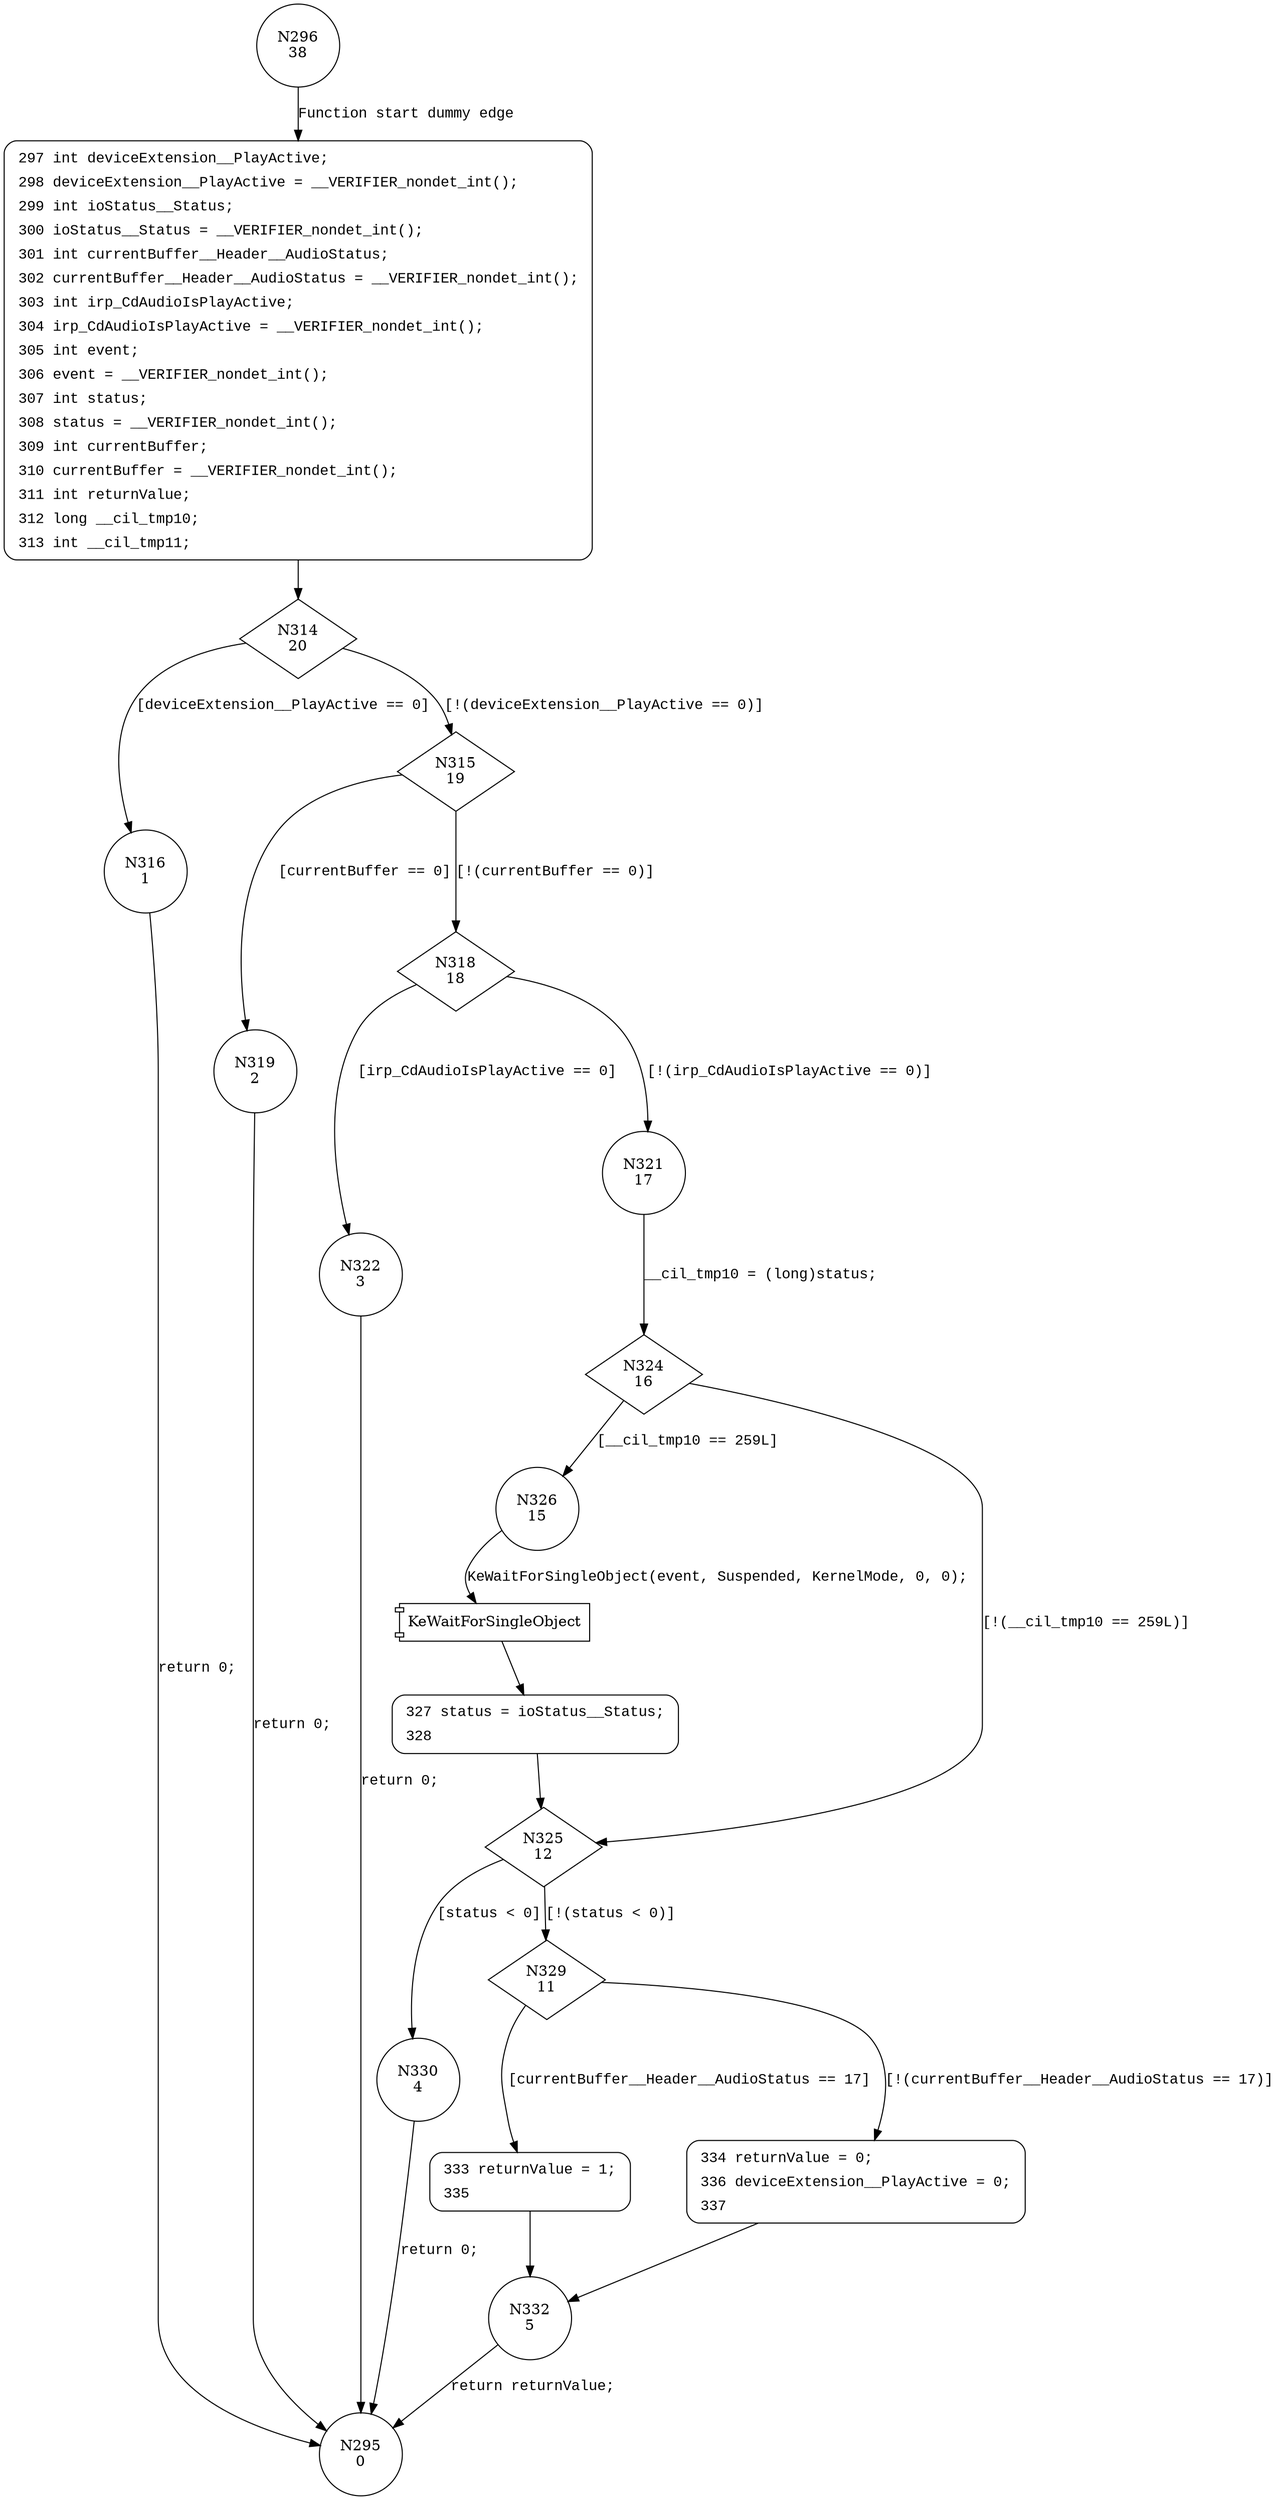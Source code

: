 digraph CdAudioIsPlayActive {
296 [shape="circle" label="N296\n38"]
297 [shape="circle" label="N297\n37"]
314 [shape="diamond" label="N314\n20"]
316 [shape="circle" label="N316\n1"]
315 [shape="diamond" label="N315\n19"]
319 [shape="circle" label="N319\n2"]
318 [shape="diamond" label="N318\n18"]
322 [shape="circle" label="N322\n3"]
321 [shape="circle" label="N321\n17"]
324 [shape="diamond" label="N324\n16"]
326 [shape="circle" label="N326\n15"]
325 [shape="diamond" label="N325\n12"]
330 [shape="circle" label="N330\n4"]
329 [shape="diamond" label="N329\n11"]
333 [shape="circle" label="N333\n7"]
334 [shape="circle" label="N334\n10"]
332 [shape="circle" label="N332\n5"]
295 [shape="circle" label="N295\n0"]
327 [shape="circle" label="N327\n14"]
297 [style="filled,bold" penwidth="1" fillcolor="white" fontname="Courier New" shape="Mrecord" label=<<table border="0" cellborder="0" cellpadding="3" bgcolor="white"><tr><td align="right">297</td><td align="left">int deviceExtension__PlayActive;</td></tr><tr><td align="right">298</td><td align="left">deviceExtension__PlayActive = __VERIFIER_nondet_int();</td></tr><tr><td align="right">299</td><td align="left">int ioStatus__Status;</td></tr><tr><td align="right">300</td><td align="left">ioStatus__Status = __VERIFIER_nondet_int();</td></tr><tr><td align="right">301</td><td align="left">int currentBuffer__Header__AudioStatus;</td></tr><tr><td align="right">302</td><td align="left">currentBuffer__Header__AudioStatus = __VERIFIER_nondet_int();</td></tr><tr><td align="right">303</td><td align="left">int irp_CdAudioIsPlayActive;</td></tr><tr><td align="right">304</td><td align="left">irp_CdAudioIsPlayActive = __VERIFIER_nondet_int();</td></tr><tr><td align="right">305</td><td align="left">int event;</td></tr><tr><td align="right">306</td><td align="left">event = __VERIFIER_nondet_int();</td></tr><tr><td align="right">307</td><td align="left">int status;</td></tr><tr><td align="right">308</td><td align="left">status = __VERIFIER_nondet_int();</td></tr><tr><td align="right">309</td><td align="left">int currentBuffer;</td></tr><tr><td align="right">310</td><td align="left">currentBuffer = __VERIFIER_nondet_int();</td></tr><tr><td align="right">311</td><td align="left">int returnValue;</td></tr><tr><td align="right">312</td><td align="left">long __cil_tmp10;</td></tr><tr><td align="right">313</td><td align="left">int __cil_tmp11;</td></tr></table>>]
297 -> 314[label=""]
334 [style="filled,bold" penwidth="1" fillcolor="white" fontname="Courier New" shape="Mrecord" label=<<table border="0" cellborder="0" cellpadding="3" bgcolor="white"><tr><td align="right">334</td><td align="left">returnValue = 0;</td></tr><tr><td align="right">336</td><td align="left">deviceExtension__PlayActive = 0;</td></tr><tr><td align="right">337</td><td align="left"></td></tr></table>>]
334 -> 332[label=""]
333 [style="filled,bold" penwidth="1" fillcolor="white" fontname="Courier New" shape="Mrecord" label=<<table border="0" cellborder="0" cellpadding="3" bgcolor="white"><tr><td align="right">333</td><td align="left">returnValue = 1;</td></tr><tr><td align="right">335</td><td align="left"></td></tr></table>>]
333 -> 332[label=""]
327 [style="filled,bold" penwidth="1" fillcolor="white" fontname="Courier New" shape="Mrecord" label=<<table border="0" cellborder="0" cellpadding="3" bgcolor="white"><tr><td align="right">327</td><td align="left">status = ioStatus__Status;</td></tr><tr><td align="right">328</td><td align="left"></td></tr></table>>]
327 -> 325[label=""]
296 -> 297 [label="Function start dummy edge" fontname="Courier New"]
314 -> 316 [label="[deviceExtension__PlayActive == 0]" fontname="Courier New"]
314 -> 315 [label="[!(deviceExtension__PlayActive == 0)]" fontname="Courier New"]
315 -> 319 [label="[currentBuffer == 0]" fontname="Courier New"]
315 -> 318 [label="[!(currentBuffer == 0)]" fontname="Courier New"]
318 -> 322 [label="[irp_CdAudioIsPlayActive == 0]" fontname="Courier New"]
318 -> 321 [label="[!(irp_CdAudioIsPlayActive == 0)]" fontname="Courier New"]
324 -> 326 [label="[__cil_tmp10 == 259L]" fontname="Courier New"]
324 -> 325 [label="[!(__cil_tmp10 == 259L)]" fontname="Courier New"]
325 -> 330 [label="[status < 0]" fontname="Courier New"]
325 -> 329 [label="[!(status < 0)]" fontname="Courier New"]
329 -> 333 [label="[currentBuffer__Header__AudioStatus == 17]" fontname="Courier New"]
329 -> 334 [label="[!(currentBuffer__Header__AudioStatus == 17)]" fontname="Courier New"]
332 -> 295 [label="return returnValue;" fontname="Courier New"]
330 -> 295 [label="return 0;" fontname="Courier New"]
100021 [shape="component" label="KeWaitForSingleObject"]
326 -> 100021 [label="KeWaitForSingleObject(event, Suspended, KernelMode, 0, 0);" fontname="Courier New"]
100021 -> 327 [label="" fontname="Courier New"]
322 -> 295 [label="return 0;" fontname="Courier New"]
316 -> 295 [label="return 0;" fontname="Courier New"]
321 -> 324 [label="__cil_tmp10 = (long)status;" fontname="Courier New"]
319 -> 295 [label="return 0;" fontname="Courier New"]
}